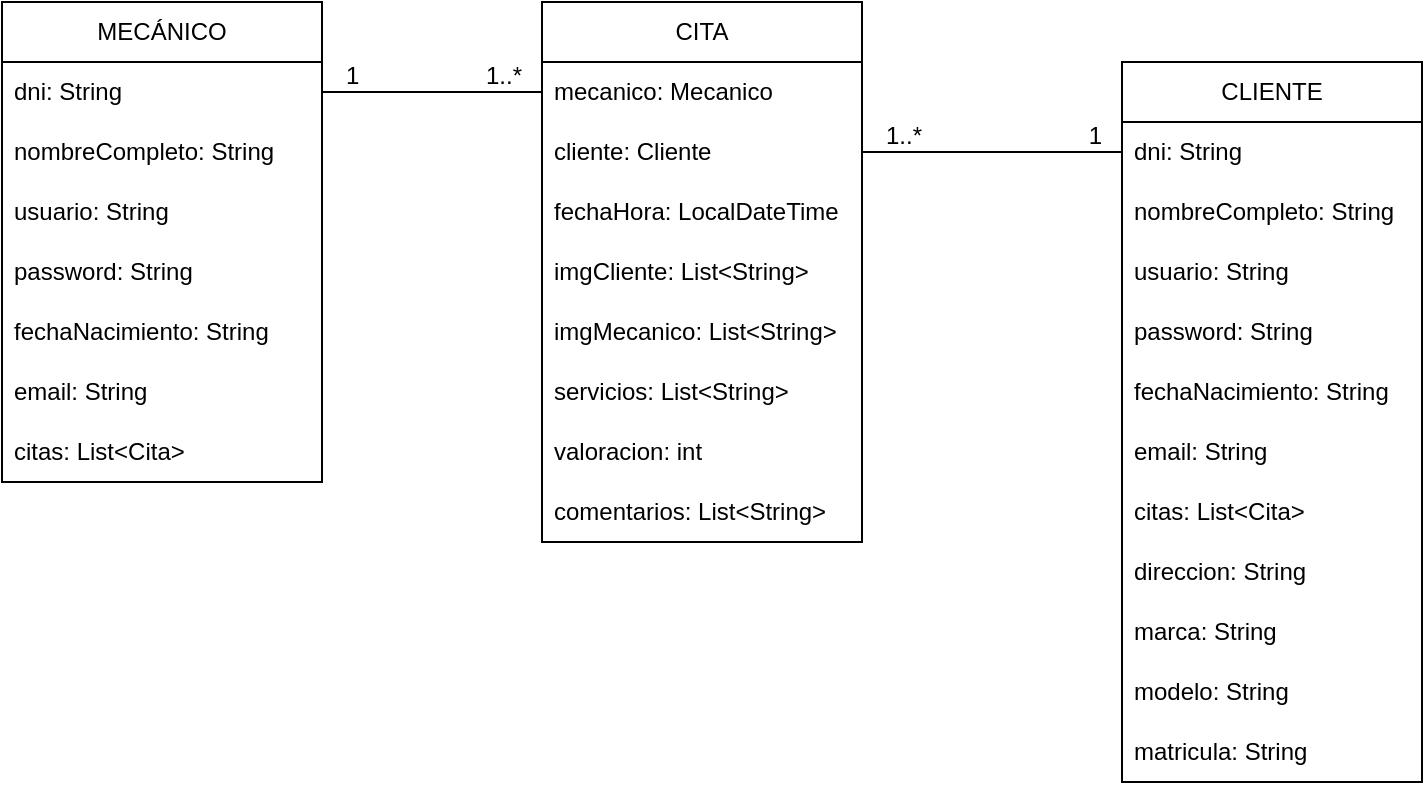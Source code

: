 <mxfile version="20.8.18" type="device"><diagram name="Página-1" id="-y81_2wt6zuWN6OEfqJj"><mxGraphModel dx="1195" dy="637" grid="1" gridSize="10" guides="1" tooltips="1" connect="1" arrows="1" fold="1" page="1" pageScale="1" pageWidth="827" pageHeight="1169" math="0" shadow="0"><root><mxCell id="0"/><mxCell id="1" parent="0"/><mxCell id="NmLjBCF2BtD-vYW53nOs-1" value="MECÁNICO" style="swimlane;fontStyle=0;childLayout=stackLayout;horizontal=1;startSize=30;horizontalStack=0;resizeParent=1;resizeParentMax=0;resizeLast=0;collapsible=1;marginBottom=0;whiteSpace=wrap;html=1;" vertex="1" parent="1"><mxGeometry x="30" y="120" width="160" height="240" as="geometry"/></mxCell><mxCell id="NmLjBCF2BtD-vYW53nOs-2" value="dni: String" style="text;strokeColor=none;fillColor=none;align=left;verticalAlign=middle;spacingLeft=4;spacingRight=4;overflow=hidden;points=[[0,0.5],[1,0.5]];portConstraint=eastwest;rotatable=0;whiteSpace=wrap;html=1;" vertex="1" parent="NmLjBCF2BtD-vYW53nOs-1"><mxGeometry y="30" width="160" height="30" as="geometry"/></mxCell><mxCell id="NmLjBCF2BtD-vYW53nOs-3" value="nombreCompleto: String" style="text;strokeColor=none;fillColor=none;align=left;verticalAlign=middle;spacingLeft=4;spacingRight=4;overflow=hidden;points=[[0,0.5],[1,0.5]];portConstraint=eastwest;rotatable=0;whiteSpace=wrap;html=1;" vertex="1" parent="NmLjBCF2BtD-vYW53nOs-1"><mxGeometry y="60" width="160" height="30" as="geometry"/></mxCell><mxCell id="NmLjBCF2BtD-vYW53nOs-4" value="usuario: String" style="text;strokeColor=none;fillColor=none;align=left;verticalAlign=middle;spacingLeft=4;spacingRight=4;overflow=hidden;points=[[0,0.5],[1,0.5]];portConstraint=eastwest;rotatable=0;whiteSpace=wrap;html=1;" vertex="1" parent="NmLjBCF2BtD-vYW53nOs-1"><mxGeometry y="90" width="160" height="30" as="geometry"/></mxCell><mxCell id="NmLjBCF2BtD-vYW53nOs-5" value="password: String" style="text;strokeColor=none;fillColor=none;align=left;verticalAlign=middle;spacingLeft=4;spacingRight=4;overflow=hidden;points=[[0,0.5],[1,0.5]];portConstraint=eastwest;rotatable=0;whiteSpace=wrap;html=1;" vertex="1" parent="NmLjBCF2BtD-vYW53nOs-1"><mxGeometry y="120" width="160" height="30" as="geometry"/></mxCell><mxCell id="NmLjBCF2BtD-vYW53nOs-6" value="fechaNacimiento: String" style="text;strokeColor=none;fillColor=none;align=left;verticalAlign=middle;spacingLeft=4;spacingRight=4;overflow=hidden;points=[[0,0.5],[1,0.5]];portConstraint=eastwest;rotatable=0;whiteSpace=wrap;html=1;" vertex="1" parent="NmLjBCF2BtD-vYW53nOs-1"><mxGeometry y="150" width="160" height="30" as="geometry"/></mxCell><mxCell id="NmLjBCF2BtD-vYW53nOs-7" value="email: String" style="text;strokeColor=none;fillColor=none;align=left;verticalAlign=middle;spacingLeft=4;spacingRight=4;overflow=hidden;points=[[0,0.5],[1,0.5]];portConstraint=eastwest;rotatable=0;whiteSpace=wrap;html=1;" vertex="1" parent="NmLjBCF2BtD-vYW53nOs-1"><mxGeometry y="180" width="160" height="30" as="geometry"/></mxCell><mxCell id="NmLjBCF2BtD-vYW53nOs-46" value="citas: List&amp;lt;Cita&amp;gt;" style="text;strokeColor=none;fillColor=none;align=left;verticalAlign=middle;spacingLeft=4;spacingRight=4;overflow=hidden;points=[[0,0.5],[1,0.5]];portConstraint=eastwest;rotatable=0;whiteSpace=wrap;html=1;" vertex="1" parent="NmLjBCF2BtD-vYW53nOs-1"><mxGeometry y="210" width="160" height="30" as="geometry"/></mxCell><mxCell id="NmLjBCF2BtD-vYW53nOs-9" value="CITA" style="swimlane;fontStyle=0;childLayout=stackLayout;horizontal=1;startSize=30;horizontalStack=0;resizeParent=1;resizeParentMax=0;resizeLast=0;collapsible=1;marginBottom=0;whiteSpace=wrap;html=1;" vertex="1" parent="1"><mxGeometry x="300" y="120" width="160" height="270" as="geometry"/></mxCell><mxCell id="NmLjBCF2BtD-vYW53nOs-10" value="mecanico: Mecanico" style="text;strokeColor=none;fillColor=none;align=left;verticalAlign=middle;spacingLeft=4;spacingRight=4;overflow=hidden;points=[[0,0.5],[1,0.5]];portConstraint=eastwest;rotatable=0;whiteSpace=wrap;html=1;" vertex="1" parent="NmLjBCF2BtD-vYW53nOs-9"><mxGeometry y="30" width="160" height="30" as="geometry"/></mxCell><mxCell id="NmLjBCF2BtD-vYW53nOs-11" value="cliente: Cliente" style="text;strokeColor=none;fillColor=none;align=left;verticalAlign=middle;spacingLeft=4;spacingRight=4;overflow=hidden;points=[[0,0.5],[1,0.5]];portConstraint=eastwest;rotatable=0;whiteSpace=wrap;html=1;" vertex="1" parent="NmLjBCF2BtD-vYW53nOs-9"><mxGeometry y="60" width="160" height="30" as="geometry"/></mxCell><mxCell id="NmLjBCF2BtD-vYW53nOs-12" value="fechaHora: LocalDateTime" style="text;strokeColor=none;fillColor=none;align=left;verticalAlign=middle;spacingLeft=4;spacingRight=4;overflow=hidden;points=[[0,0.5],[1,0.5]];portConstraint=eastwest;rotatable=0;whiteSpace=wrap;html=1;" vertex="1" parent="NmLjBCF2BtD-vYW53nOs-9"><mxGeometry y="90" width="160" height="30" as="geometry"/></mxCell><mxCell id="NmLjBCF2BtD-vYW53nOs-13" value="imgCliente: List&amp;lt;String&amp;gt;" style="text;strokeColor=none;fillColor=none;align=left;verticalAlign=middle;spacingLeft=4;spacingRight=4;overflow=hidden;points=[[0,0.5],[1,0.5]];portConstraint=eastwest;rotatable=0;whiteSpace=wrap;html=1;" vertex="1" parent="NmLjBCF2BtD-vYW53nOs-9"><mxGeometry y="120" width="160" height="30" as="geometry"/></mxCell><mxCell id="NmLjBCF2BtD-vYW53nOs-14" value="imgMecanico: List&amp;lt;String&amp;gt;" style="text;strokeColor=none;fillColor=none;align=left;verticalAlign=middle;spacingLeft=4;spacingRight=4;overflow=hidden;points=[[0,0.5],[1,0.5]];portConstraint=eastwest;rotatable=0;whiteSpace=wrap;html=1;" vertex="1" parent="NmLjBCF2BtD-vYW53nOs-9"><mxGeometry y="150" width="160" height="30" as="geometry"/></mxCell><mxCell id="NmLjBCF2BtD-vYW53nOs-15" value="servicios: List&amp;lt;String&amp;gt;" style="text;strokeColor=none;fillColor=none;align=left;verticalAlign=middle;spacingLeft=4;spacingRight=4;overflow=hidden;points=[[0,0.5],[1,0.5]];portConstraint=eastwest;rotatable=0;whiteSpace=wrap;html=1;" vertex="1" parent="NmLjBCF2BtD-vYW53nOs-9"><mxGeometry y="180" width="160" height="30" as="geometry"/></mxCell><mxCell id="NmLjBCF2BtD-vYW53nOs-41" value="valoracion: int" style="text;strokeColor=none;fillColor=none;align=left;verticalAlign=middle;spacingLeft=4;spacingRight=4;overflow=hidden;points=[[0,0.5],[1,0.5]];portConstraint=eastwest;rotatable=0;whiteSpace=wrap;html=1;" vertex="1" parent="NmLjBCF2BtD-vYW53nOs-9"><mxGeometry y="210" width="160" height="30" as="geometry"/></mxCell><mxCell id="NmLjBCF2BtD-vYW53nOs-42" value="comentarios: List&amp;lt;String&amp;gt;" style="text;strokeColor=none;fillColor=none;align=left;verticalAlign=middle;spacingLeft=4;spacingRight=4;overflow=hidden;points=[[0,0.5],[1,0.5]];portConstraint=eastwest;rotatable=0;whiteSpace=wrap;html=1;" vertex="1" parent="NmLjBCF2BtD-vYW53nOs-9"><mxGeometry y="240" width="160" height="30" as="geometry"/></mxCell><mxCell id="NmLjBCF2BtD-vYW53nOs-22" value="CLIENTE" style="swimlane;fontStyle=0;childLayout=stackLayout;horizontal=1;startSize=30;horizontalStack=0;resizeParent=1;resizeParentMax=0;resizeLast=0;collapsible=1;marginBottom=0;whiteSpace=wrap;html=1;" vertex="1" parent="1"><mxGeometry x="590" y="150" width="150" height="360" as="geometry"/></mxCell><mxCell id="NmLjBCF2BtD-vYW53nOs-23" value="dni: String" style="text;strokeColor=none;fillColor=none;align=left;verticalAlign=middle;spacingLeft=4;spacingRight=4;overflow=hidden;points=[[0,0.5],[1,0.5]];portConstraint=eastwest;rotatable=0;whiteSpace=wrap;html=1;" vertex="1" parent="NmLjBCF2BtD-vYW53nOs-22"><mxGeometry y="30" width="150" height="30" as="geometry"/></mxCell><mxCell id="NmLjBCF2BtD-vYW53nOs-24" value="nombreCompleto: String" style="text;strokeColor=none;fillColor=none;align=left;verticalAlign=middle;spacingLeft=4;spacingRight=4;overflow=hidden;points=[[0,0.5],[1,0.5]];portConstraint=eastwest;rotatable=0;whiteSpace=wrap;html=1;" vertex="1" parent="NmLjBCF2BtD-vYW53nOs-22"><mxGeometry y="60" width="150" height="30" as="geometry"/></mxCell><mxCell id="NmLjBCF2BtD-vYW53nOs-25" value="usuario: String" style="text;strokeColor=none;fillColor=none;align=left;verticalAlign=middle;spacingLeft=4;spacingRight=4;overflow=hidden;points=[[0,0.5],[1,0.5]];portConstraint=eastwest;rotatable=0;whiteSpace=wrap;html=1;" vertex="1" parent="NmLjBCF2BtD-vYW53nOs-22"><mxGeometry y="90" width="150" height="30" as="geometry"/></mxCell><mxCell id="NmLjBCF2BtD-vYW53nOs-26" value="password: String" style="text;strokeColor=none;fillColor=none;align=left;verticalAlign=middle;spacingLeft=4;spacingRight=4;overflow=hidden;points=[[0,0.5],[1,0.5]];portConstraint=eastwest;rotatable=0;whiteSpace=wrap;html=1;" vertex="1" parent="NmLjBCF2BtD-vYW53nOs-22"><mxGeometry y="120" width="150" height="30" as="geometry"/></mxCell><mxCell id="NmLjBCF2BtD-vYW53nOs-27" value="fechaNacimiento: String" style="text;strokeColor=none;fillColor=none;align=left;verticalAlign=middle;spacingLeft=4;spacingRight=4;overflow=hidden;points=[[0,0.5],[1,0.5]];portConstraint=eastwest;rotatable=0;whiteSpace=wrap;html=1;" vertex="1" parent="NmLjBCF2BtD-vYW53nOs-22"><mxGeometry y="150" width="150" height="30" as="geometry"/></mxCell><mxCell id="NmLjBCF2BtD-vYW53nOs-28" value="email: String" style="text;strokeColor=none;fillColor=none;align=left;verticalAlign=middle;spacingLeft=4;spacingRight=4;overflow=hidden;points=[[0,0.5],[1,0.5]];portConstraint=eastwest;rotatable=0;whiteSpace=wrap;html=1;" vertex="1" parent="NmLjBCF2BtD-vYW53nOs-22"><mxGeometry y="180" width="150" height="30" as="geometry"/></mxCell><mxCell id="NmLjBCF2BtD-vYW53nOs-30" value="citas: List&amp;lt;Cita&amp;gt;" style="text;strokeColor=none;fillColor=none;align=left;verticalAlign=middle;spacingLeft=4;spacingRight=4;overflow=hidden;points=[[0,0.5],[1,0.5]];portConstraint=eastwest;rotatable=0;whiteSpace=wrap;html=1;" vertex="1" parent="NmLjBCF2BtD-vYW53nOs-22"><mxGeometry y="210" width="150" height="30" as="geometry"/></mxCell><mxCell id="NmLjBCF2BtD-vYW53nOs-29" value="direccion: String" style="text;strokeColor=none;fillColor=none;align=left;verticalAlign=middle;spacingLeft=4;spacingRight=4;overflow=hidden;points=[[0,0.5],[1,0.5]];portConstraint=eastwest;rotatable=0;whiteSpace=wrap;html=1;" vertex="1" parent="NmLjBCF2BtD-vYW53nOs-22"><mxGeometry y="240" width="150" height="30" as="geometry"/></mxCell><mxCell id="NmLjBCF2BtD-vYW53nOs-31" value="marca: String" style="text;strokeColor=none;fillColor=none;align=left;verticalAlign=middle;spacingLeft=4;spacingRight=4;overflow=hidden;points=[[0,0.5],[1,0.5]];portConstraint=eastwest;rotatable=0;whiteSpace=wrap;html=1;" vertex="1" parent="NmLjBCF2BtD-vYW53nOs-22"><mxGeometry y="270" width="150" height="30" as="geometry"/></mxCell><mxCell id="NmLjBCF2BtD-vYW53nOs-32" value="modelo: String" style="text;strokeColor=none;fillColor=none;align=left;verticalAlign=middle;spacingLeft=4;spacingRight=4;overflow=hidden;points=[[0,0.5],[1,0.5]];portConstraint=eastwest;rotatable=0;whiteSpace=wrap;html=1;" vertex="1" parent="NmLjBCF2BtD-vYW53nOs-22"><mxGeometry y="300" width="150" height="30" as="geometry"/></mxCell><mxCell id="NmLjBCF2BtD-vYW53nOs-33" value="matricula: String" style="text;strokeColor=none;fillColor=none;align=left;verticalAlign=middle;spacingLeft=4;spacingRight=4;overflow=hidden;points=[[0,0.5],[1,0.5]];portConstraint=eastwest;rotatable=0;whiteSpace=wrap;html=1;" vertex="1" parent="NmLjBCF2BtD-vYW53nOs-22"><mxGeometry y="330" width="150" height="30" as="geometry"/></mxCell><mxCell id="NmLjBCF2BtD-vYW53nOs-35" value="" style="endArrow=none;html=1;rounded=0;" edge="1" parent="1" source="NmLjBCF2BtD-vYW53nOs-2" target="NmLjBCF2BtD-vYW53nOs-10"><mxGeometry relative="1" as="geometry"><mxPoint x="170" y="340" as="sourcePoint"/><mxPoint x="330" y="340" as="targetPoint"/></mxGeometry></mxCell><mxCell id="NmLjBCF2BtD-vYW53nOs-36" value="1" style="resizable=0;html=1;align=left;verticalAlign=bottom;" connectable="0" vertex="1" parent="NmLjBCF2BtD-vYW53nOs-35"><mxGeometry x="-1" relative="1" as="geometry"><mxPoint x="10" as="offset"/></mxGeometry></mxCell><mxCell id="NmLjBCF2BtD-vYW53nOs-37" value="1..*" style="resizable=0;html=1;align=right;verticalAlign=bottom;" connectable="0" vertex="1" parent="NmLjBCF2BtD-vYW53nOs-35"><mxGeometry x="1" relative="1" as="geometry"><mxPoint x="-10" as="offset"/></mxGeometry></mxCell><mxCell id="NmLjBCF2BtD-vYW53nOs-38" value="" style="endArrow=none;html=1;rounded=0;exitX=1;exitY=0.5;exitDx=0;exitDy=0;entryX=0;entryY=0.5;entryDx=0;entryDy=0;" edge="1" parent="1" source="NmLjBCF2BtD-vYW53nOs-11" target="NmLjBCF2BtD-vYW53nOs-23"><mxGeometry relative="1" as="geometry"><mxPoint x="470" y="200" as="sourcePoint"/><mxPoint x="580" y="200" as="targetPoint"/></mxGeometry></mxCell><mxCell id="NmLjBCF2BtD-vYW53nOs-39" value="1..*" style="resizable=0;html=1;align=left;verticalAlign=bottom;" connectable="0" vertex="1" parent="NmLjBCF2BtD-vYW53nOs-38"><mxGeometry x="-1" relative="1" as="geometry"><mxPoint x="10" as="offset"/></mxGeometry></mxCell><mxCell id="NmLjBCF2BtD-vYW53nOs-40" value="1" style="resizable=0;html=1;align=right;verticalAlign=bottom;" connectable="0" vertex="1" parent="NmLjBCF2BtD-vYW53nOs-38"><mxGeometry x="1" relative="1" as="geometry"><mxPoint x="-10" as="offset"/></mxGeometry></mxCell></root></mxGraphModel></diagram></mxfile>